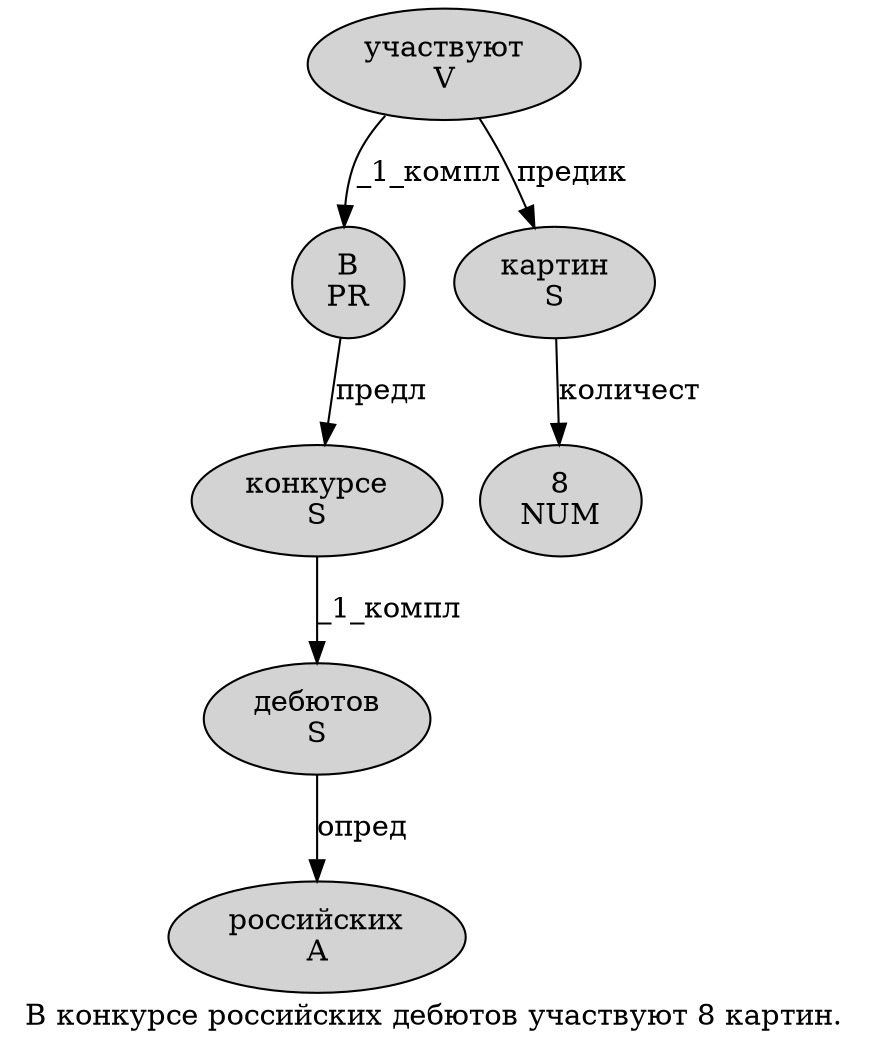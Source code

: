 digraph SENTENCE_563 {
	graph [label="В конкурсе российских дебютов участвуют 8 картин."]
	node [style=filled]
		0 [label="В
PR" color="" fillcolor=lightgray penwidth=1 shape=ellipse]
		1 [label="конкурсе
S" color="" fillcolor=lightgray penwidth=1 shape=ellipse]
		2 [label="российских
A" color="" fillcolor=lightgray penwidth=1 shape=ellipse]
		3 [label="дебютов
S" color="" fillcolor=lightgray penwidth=1 shape=ellipse]
		4 [label="участвуют
V" color="" fillcolor=lightgray penwidth=1 shape=ellipse]
		5 [label="8
NUM" color="" fillcolor=lightgray penwidth=1 shape=ellipse]
		6 [label="картин
S" color="" fillcolor=lightgray penwidth=1 shape=ellipse]
			4 -> 0 [label="_1_компл"]
			4 -> 6 [label="предик"]
			0 -> 1 [label="предл"]
			1 -> 3 [label="_1_компл"]
			3 -> 2 [label="опред"]
			6 -> 5 [label="количест"]
}